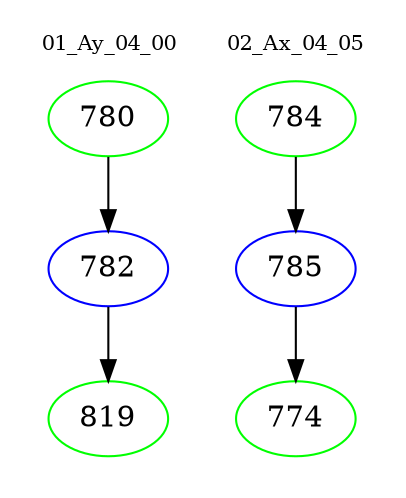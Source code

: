 digraph{
subgraph cluster_0 {
color = white
label = "01_Ay_04_00";
fontsize=10;
T0_780 [label="780", color="green"]
T0_780 -> T0_782 [color="black"]
T0_782 [label="782", color="blue"]
T0_782 -> T0_819 [color="black"]
T0_819 [label="819", color="green"]
}
subgraph cluster_1 {
color = white
label = "02_Ax_04_05";
fontsize=10;
T1_784 [label="784", color="green"]
T1_784 -> T1_785 [color="black"]
T1_785 [label="785", color="blue"]
T1_785 -> T1_774 [color="black"]
T1_774 [label="774", color="green"]
}
}
